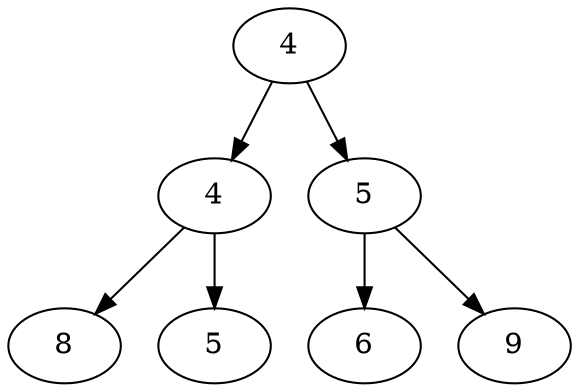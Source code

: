 digraph {
  nn4a [label="n4a" pos="1.4,2.0!" label="4"]
  nn4b [label="n4b" pos="2.8,1.0!" label="4"]
  n8 [label="8" pos="3.5,0.0!" ]
  nn5b [label="n5b" pos="2.0999999999999996,0.0!" label="5"]
  nn5a [label="n5a" pos="0.0,1.0!" label="5"]
  n6 [label="6" pos="0.7,0.0!" ]
  n9 [label="9" pos="-0.7,0.0!" ]
  nn4a -> nn4b 
  nn4b -> n8 
  nn4b -> nn5b 
  nn4a -> nn5a 
  nn5a -> n6 
  nn5a -> n9 
}